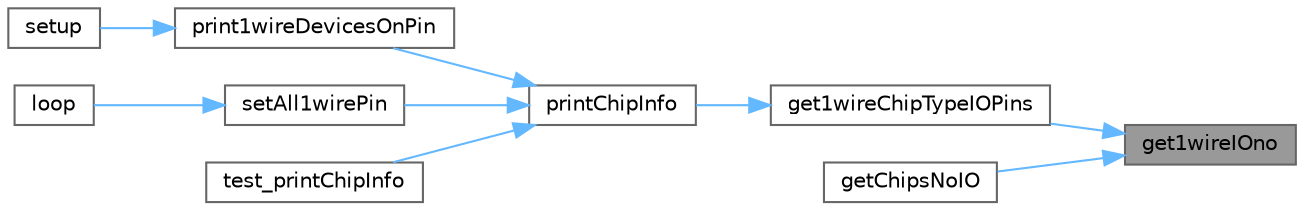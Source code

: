 digraph "get1wireIOno"
{
 // LATEX_PDF_SIZE
  bgcolor="transparent";
  edge [fontname=Helvetica,fontsize=10,labelfontname=Helvetica,labelfontsize=10];
  node [fontname=Helvetica,fontsize=10,shape=box,height=0.2,width=0.4];
  rankdir="RL";
  Node1 [label="get1wireIOno",height=0.2,width=0.4,color="gray40", fillcolor="grey60", style="filled", fontcolor="black",tooltip="Get the number of IO pins the chip has, i.e. 8 for the DS2408."];
  Node1 -> Node2 [dir="back",color="steelblue1",style="solid"];
  Node2 [label="get1wireChipTypeIOPins",height=0.2,width=0.4,color="grey40", fillcolor="white", style="filled",URL="$1wire__chip__io_8h.html#a26a5c521594f3f4380de4fe920f669fe",tooltip="Returns the number of IO pins the 1-wire chip has."];
  Node2 -> Node3 [dir="back",color="steelblue1",style="solid"];
  Node3 [label="printChipInfo",height=0.2,width=0.4,color="grey40", fillcolor="white", style="filled",URL="$1wire__chip__io_8h.html#a977007cf4daf77a6813d9bd5484e67e1",tooltip=" "];
  Node3 -> Node4 [dir="back",color="steelblue1",style="solid"];
  Node4 [label="print1wireDevicesOnPin",height=0.2,width=0.4,color="grey40", fillcolor="white", style="filled",URL="$1wire__chip__io_8h.html#ac44d2f53065a0b411f5c6094dfcac6ff",tooltip="Find and print details of chips on the 1-wire bus. OneWire class stores the pin, and by default the a..."];
  Node4 -> Node5 [dir="back",color="steelblue1",style="solid"];
  Node5 [label="setup",height=0.2,width=0.4,color="grey40", fillcolor="white", style="filled",URL="$main_8cpp.html#a4fc01d736fe50cf5b977f755b675f11d",tooltip=" "];
  Node3 -> Node6 [dir="back",color="steelblue1",style="solid"];
  Node6 [label="setAll1wirePin",height=0.2,width=0.4,color="grey40", fillcolor="white", style="filled",URL="$1wire__chip__io_8h.html#a1d6f9599dba99d3be6484b6dcb1ad2a7",tooltip="Find and print details of chips on the 1-wire bus. OneWire class stores the pin, and by default the a..."];
  Node6 -> Node7 [dir="back",color="steelblue1",style="solid"];
  Node7 [label="loop",height=0.2,width=0.4,color="grey40", fillcolor="white", style="filled",URL="$main_8cpp.html#afe461d27b9c48d5921c00d521181f12f",tooltip=" "];
  Node3 -> Node8 [dir="back",color="steelblue1",style="solid"];
  Node8 [label="test_printChipInfo",height=0.2,width=0.4,color="grey40", fillcolor="white", style="filled",URL="$1wire__chip__io_8h.html#a2e8000096e9b85edb1ba3aab584b0a8a",tooltip=" "];
  Node1 -> Node9 [dir="back",color="steelblue1",style="solid"];
  Node9 [label="getChipsNoIO",height=0.2,width=0.4,color="grey40", fillcolor="white", style="filled",URL="$1wire__chip__io_8h.html#a311f7b37ec0109f7273c2c2bc3757d9c",tooltip="Get the Chips number of IO pins."];
}
